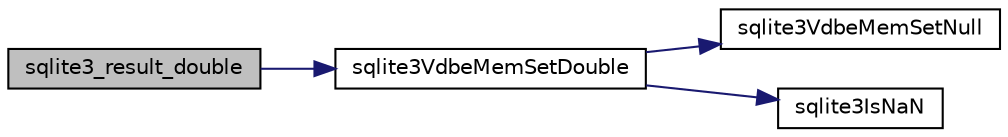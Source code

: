 digraph "sqlite3_result_double"
{
  edge [fontname="Helvetica",fontsize="10",labelfontname="Helvetica",labelfontsize="10"];
  node [fontname="Helvetica",fontsize="10",shape=record];
  rankdir="LR";
  Node1 [label="sqlite3_result_double",height=0.2,width=0.4,color="black", fillcolor="grey75", style="filled", fontcolor="black"];
  Node1 -> Node2 [color="midnightblue",fontsize="10",style="solid",fontname="Helvetica"];
  Node2 [label="sqlite3VdbeMemSetDouble",height=0.2,width=0.4,color="black", fillcolor="white", style="filled",URL="$sqlite3_8c.html#a275e5080bf002b17d0e0d5b65e809d39"];
  Node2 -> Node3 [color="midnightblue",fontsize="10",style="solid",fontname="Helvetica"];
  Node3 [label="sqlite3VdbeMemSetNull",height=0.2,width=0.4,color="black", fillcolor="white", style="filled",URL="$sqlite3_8c.html#ae01092c23aebaf8a3ebdf3954609b410"];
  Node2 -> Node4 [color="midnightblue",fontsize="10",style="solid",fontname="Helvetica"];
  Node4 [label="sqlite3IsNaN",height=0.2,width=0.4,color="black", fillcolor="white", style="filled",URL="$sqlite3_8c.html#aed4d78203877c3486765ccbc7feebb50"];
}
